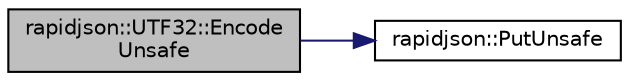 digraph "rapidjson::UTF32::EncodeUnsafe"
{
 // INTERACTIVE_SVG=YES
 // LATEX_PDF_SIZE
  edge [fontname="Helvetica",fontsize="10",labelfontname="Helvetica",labelfontsize="10"];
  node [fontname="Helvetica",fontsize="10",shape=record];
  rankdir="LR";
  Node4 [label="rapidjson::UTF32::Encode\lUnsafe",height=0.2,width=0.4,color="black", fillcolor="grey75", style="filled", fontcolor="black",tooltip=" "];
  Node4 -> Node5 [color="midnightblue",fontsize="10",style="solid",fontname="Helvetica"];
  Node5 [label="rapidjson::PutUnsafe",height=0.2,width=0.4,color="black", fillcolor="white", style="filled",URL="$namespacerapidjson.html#a0a774dcffe8ae07686f459ae017d2f20",tooltip="Write character to a stream, presuming buffer is reserved."];
}
